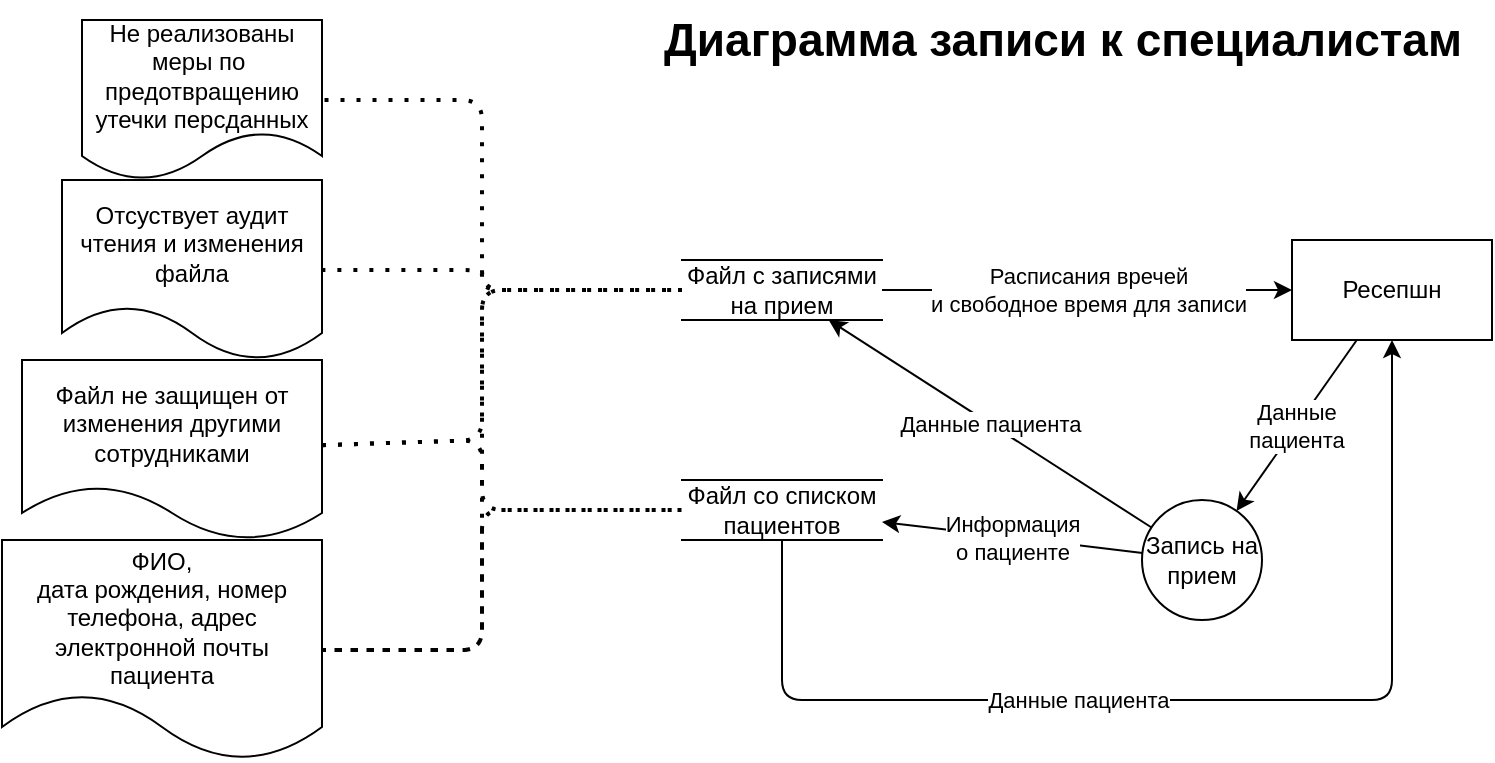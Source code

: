 <mxfile version="27.0.2">
  <diagram name="Страница — 1" id="DP7TmNHtPNwdQ04ViJx4">
    <mxGraphModel dx="1426" dy="2010" grid="1" gridSize="10" guides="1" tooltips="1" connect="1" arrows="1" fold="1" page="1" pageScale="1" pageWidth="827" pageHeight="1169" math="0" shadow="0">
      <root>
        <mxCell id="0" />
        <mxCell id="1" parent="0" />
        <mxCell id="7" value="Запись на прием" style="shape=ellipse;html=1;dashed=0;whiteSpace=wrap;aspect=fixed;perimeter=ellipsePerimeter;" parent="1" vertex="1">
          <mxGeometry x="730" y="60" width="60" height="60" as="geometry" />
        </mxCell>
        <mxCell id="8" value="Диаграмма записи к специалистам" style="text;html=1;align=center;verticalAlign=middle;resizable=0;points=[];autosize=1;strokeColor=none;fillColor=none;fontStyle=1;fontSize=23;" parent="1" vertex="1">
          <mxGeometry x="490" y="-190" width="400" height="40" as="geometry" />
        </mxCell>
        <mxCell id="17" value="Ресепшн" style="html=1;dashed=0;whiteSpace=wrap;" parent="1" vertex="1">
          <mxGeometry x="805" y="-70" width="100" height="50" as="geometry" />
        </mxCell>
        <mxCell id="18" value="Данные&lt;div&gt;пациента&lt;/div&gt;" style="endArrow=classic;html=1;" parent="1" source="17" target="7" edge="1">
          <mxGeometry width="50" height="50" relative="1" as="geometry">
            <mxPoint x="1555" y="290" as="sourcePoint" />
            <mxPoint x="1605" y="240" as="targetPoint" />
          </mxGeometry>
        </mxCell>
        <mxCell id="37" value="Файл с записями на прием" style="html=1;dashed=0;whiteSpace=wrap;shape=partialRectangle;right=0;left=0;" parent="1" vertex="1">
          <mxGeometry x="500" y="-60" width="100" height="30" as="geometry" />
        </mxCell>
        <mxCell id="38" value="Расписания вречей&lt;div&gt;и свободное время для записи&lt;/div&gt;" style="endArrow=classic;html=1;" parent="1" source="37" target="17" edge="1">
          <mxGeometry width="50" height="50" relative="1" as="geometry">
            <mxPoint x="710" y="150" as="sourcePoint" />
            <mxPoint x="760" y="100" as="targetPoint" />
          </mxGeometry>
        </mxCell>
        <mxCell id="53" value="Файл не защищен от изменения другими сотрудниками" style="shape=document;whiteSpace=wrap;html=1;boundedLbl=1;dashed=0;flipH=1;" parent="1" vertex="1">
          <mxGeometry x="170" y="-10" width="150" height="90" as="geometry" />
        </mxCell>
        <mxCell id="60" value="Данные пациента" style="endArrow=classic;html=1;" parent="1" source="7" target="37" edge="1">
          <mxGeometry width="50" height="50" relative="1" as="geometry">
            <mxPoint x="1280" y="250" as="sourcePoint" />
            <mxPoint x="1330" y="200" as="targetPoint" />
          </mxGeometry>
        </mxCell>
        <mxCell id="61" value="" style="endArrow=none;dashed=1;html=1;dashPattern=1 3;strokeWidth=2;" parent="1" source="53" target="37" edge="1">
          <mxGeometry width="50" height="50" relative="1" as="geometry">
            <mxPoint x="1010" y="260" as="sourcePoint" />
            <mxPoint x="1060" y="210" as="targetPoint" />
            <Array as="points">
              <mxPoint x="400" y="30" />
              <mxPoint x="400" y="-45" />
            </Array>
          </mxGeometry>
        </mxCell>
        <mxCell id="62" value="Не реализованы меры по&amp;nbsp; предотвращению утечки персданных" style="shape=document;whiteSpace=wrap;html=1;boundedLbl=1;" parent="1" vertex="1">
          <mxGeometry x="200" y="-180" width="120" height="80" as="geometry" />
        </mxCell>
        <mxCell id="63" value="" style="endArrow=none;dashed=1;html=1;dashPattern=1 3;strokeWidth=2;" parent="1" source="37" target="62" edge="1">
          <mxGeometry width="50" height="50" relative="1" as="geometry">
            <mxPoint x="1010" y="270" as="sourcePoint" />
            <mxPoint x="1060" y="220" as="targetPoint" />
            <Array as="points">
              <mxPoint x="400" y="-45" />
              <mxPoint x="400" y="-140" />
            </Array>
          </mxGeometry>
        </mxCell>
        <mxCell id="64" value="Отсуствует аудит чтения и изменения файла" style="shape=document;whiteSpace=wrap;html=1;boundedLbl=1;dashed=0;flipH=1;" parent="1" vertex="1">
          <mxGeometry x="190" y="-100" width="130" height="90" as="geometry" />
        </mxCell>
        <mxCell id="65" value="" style="endArrow=none;dashed=1;html=1;dashPattern=1 3;strokeWidth=2;" parent="1" source="37" target="64" edge="1">
          <mxGeometry width="50" height="50" relative="1" as="geometry">
            <mxPoint x="1000" y="170" as="sourcePoint" />
            <mxPoint x="1050" y="120" as="targetPoint" />
            <Array as="points">
              <mxPoint x="400" y="-45" />
              <mxPoint x="400" y="-55" />
            </Array>
          </mxGeometry>
        </mxCell>
        <mxCell id="68" value="ФИО,&lt;div&gt;дата рождения, номер телефона, адрес электронной почты пациента&lt;/div&gt;" style="shape=document;whiteSpace=wrap;html=1;boundedLbl=1;dashed=0;flipH=1;" parent="1" vertex="1">
          <mxGeometry x="160" y="80" width="160" height="110" as="geometry" />
        </mxCell>
        <mxCell id="69" value="" style="endArrow=none;dashed=1;html=1;dashPattern=1 3;strokeWidth=2;" parent="1" source="37" target="68" edge="1">
          <mxGeometry width="50" height="50" relative="1" as="geometry">
            <mxPoint x="1000" y="170" as="sourcePoint" />
            <mxPoint x="1050" y="120" as="targetPoint" />
            <Array as="points">
              <mxPoint x="400" y="-45" />
              <mxPoint x="400" y="135" />
            </Array>
          </mxGeometry>
        </mxCell>
        <mxCell id="70" value="Файл со списком пациентов" style="html=1;dashed=0;whiteSpace=wrap;shape=partialRectangle;right=0;left=0;" parent="1" vertex="1">
          <mxGeometry x="500" y="50" width="100" height="30" as="geometry" />
        </mxCell>
        <mxCell id="71" value="Информация&lt;div&gt;о пациенте&lt;/div&gt;" style="endArrow=classic;html=1;" parent="1" source="7" target="70" edge="1">
          <mxGeometry width="50" height="50" relative="1" as="geometry">
            <mxPoint x="400" y="180" as="sourcePoint" />
            <mxPoint x="450" y="130" as="targetPoint" />
          </mxGeometry>
        </mxCell>
        <mxCell id="73" value="" style="endArrow=none;dashed=1;html=1;dashPattern=1 3;strokeWidth=2;" parent="1" source="53" target="70" edge="1">
          <mxGeometry width="50" height="50" relative="1" as="geometry">
            <mxPoint x="400" y="180" as="sourcePoint" />
            <mxPoint x="450" y="130" as="targetPoint" />
            <Array as="points">
              <mxPoint x="400" y="30" />
              <mxPoint x="400" y="65" />
            </Array>
          </mxGeometry>
        </mxCell>
        <mxCell id="74" value="" style="endArrow=none;dashed=1;html=1;dashPattern=1 3;strokeWidth=2;" parent="1" source="68" target="70" edge="1">
          <mxGeometry width="50" height="50" relative="1" as="geometry">
            <mxPoint x="400" y="180" as="sourcePoint" />
            <mxPoint x="450" y="130" as="targetPoint" />
            <Array as="points">
              <mxPoint x="400" y="135" />
              <mxPoint x="400" y="65" />
            </Array>
          </mxGeometry>
        </mxCell>
        <mxCell id="75" value="Данные пациента" style="endArrow=classic;html=1;" parent="1" source="70" target="17" edge="1">
          <mxGeometry x="-0.193" width="50" height="50" relative="1" as="geometry">
            <mxPoint x="400" y="180" as="sourcePoint" />
            <mxPoint x="450" y="130" as="targetPoint" />
            <Array as="points">
              <mxPoint x="550" y="160" />
              <mxPoint x="855" y="160" />
            </Array>
            <mxPoint as="offset" />
          </mxGeometry>
        </mxCell>
      </root>
    </mxGraphModel>
  </diagram>
</mxfile>
